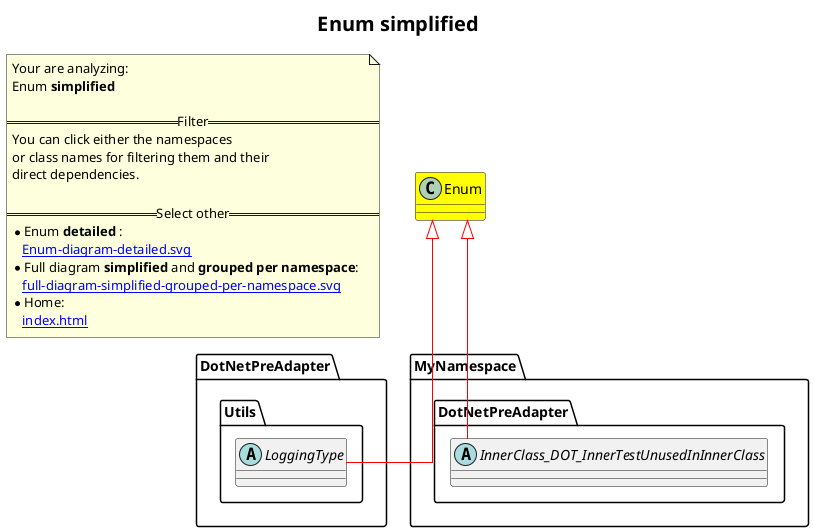 @startuml
skinparam linetype ortho
title <size:20>Enum **simplified** </size>
note "Your are analyzing:\nEnum **simplified** \n\n==Filter==\nYou can click either the namespaces \nor class names for filtering them and their\ndirect dependencies.\n\n==Select other==\n* Enum **detailed** :\n   [[Enum-diagram-detailed.svg]]\n* Full diagram **simplified** and **grouped per namespace**:\n   [[full-diagram-simplified-grouped-per-namespace.svg]]\n* Home:\n   [[index.html]]" as FloatingNote
class Enum [[Enum-diagram-simplified.svg]] #yellow {
}
  abstract class DotNetPreAdapter.Utils.LoggingType [[DotNetPreAdapter.Utils.LoggingType-diagram-simplified.svg]]  {
  }
  abstract class MyNamespace.DotNetPreAdapter.InnerClass_DOT_InnerTestUnusedInInnerClass [[MyNamespace.DotNetPreAdapter.InnerClass.InnerTestUnusedInInnerClass-diagram-simplified.svg]]  {
  }
 ' *************************************** 
 ' *************************************** 
 ' *************************************** 
' Class relations extracted from namespace:
' 
' Class relations extracted from namespace:
' DotNetPreAdapter.Utils
Enum <|-[#red]- DotNetPreAdapter.Utils.LoggingType
' Class relations extracted from namespace:
' MyNamespace.DotNetPreAdapter
Enum <|-[#red]- MyNamespace.DotNetPreAdapter.InnerClass_DOT_InnerTestUnusedInInnerClass
@enduml